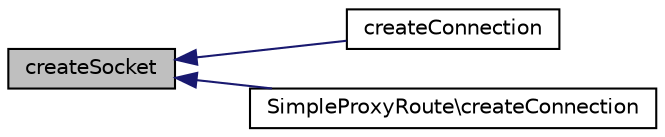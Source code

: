 digraph "createSocket"
{
  edge [fontname="Helvetica",fontsize="10",labelfontname="Helvetica",labelfontsize="10"];
  node [fontname="Helvetica",fontsize="10",shape=record];
  rankdir="LR";
  Node1 [label="createSocket",height=0.2,width=0.4,color="black", fillcolor="grey75", style="filled" fontcolor="black"];
  Node1 -> Node2 [dir="back",color="midnightblue",fontsize="10",style="solid",fontname="Helvetica"];
  Node2 [label="createConnection",height=0.2,width=0.4,color="black", fillcolor="white", style="filled",URL="$class_simple_route.html#ac0b9fe64baf952c84493174739ad37f2"];
  Node1 -> Node3 [dir="back",color="midnightblue",fontsize="10",style="solid",fontname="Helvetica"];
  Node3 [label="SimpleProxyRoute\\createConnection",height=0.2,width=0.4,color="black", fillcolor="white", style="filled",URL="$class_simple_proxy_route.html#ac0b9fe64baf952c84493174739ad37f2"];
}
